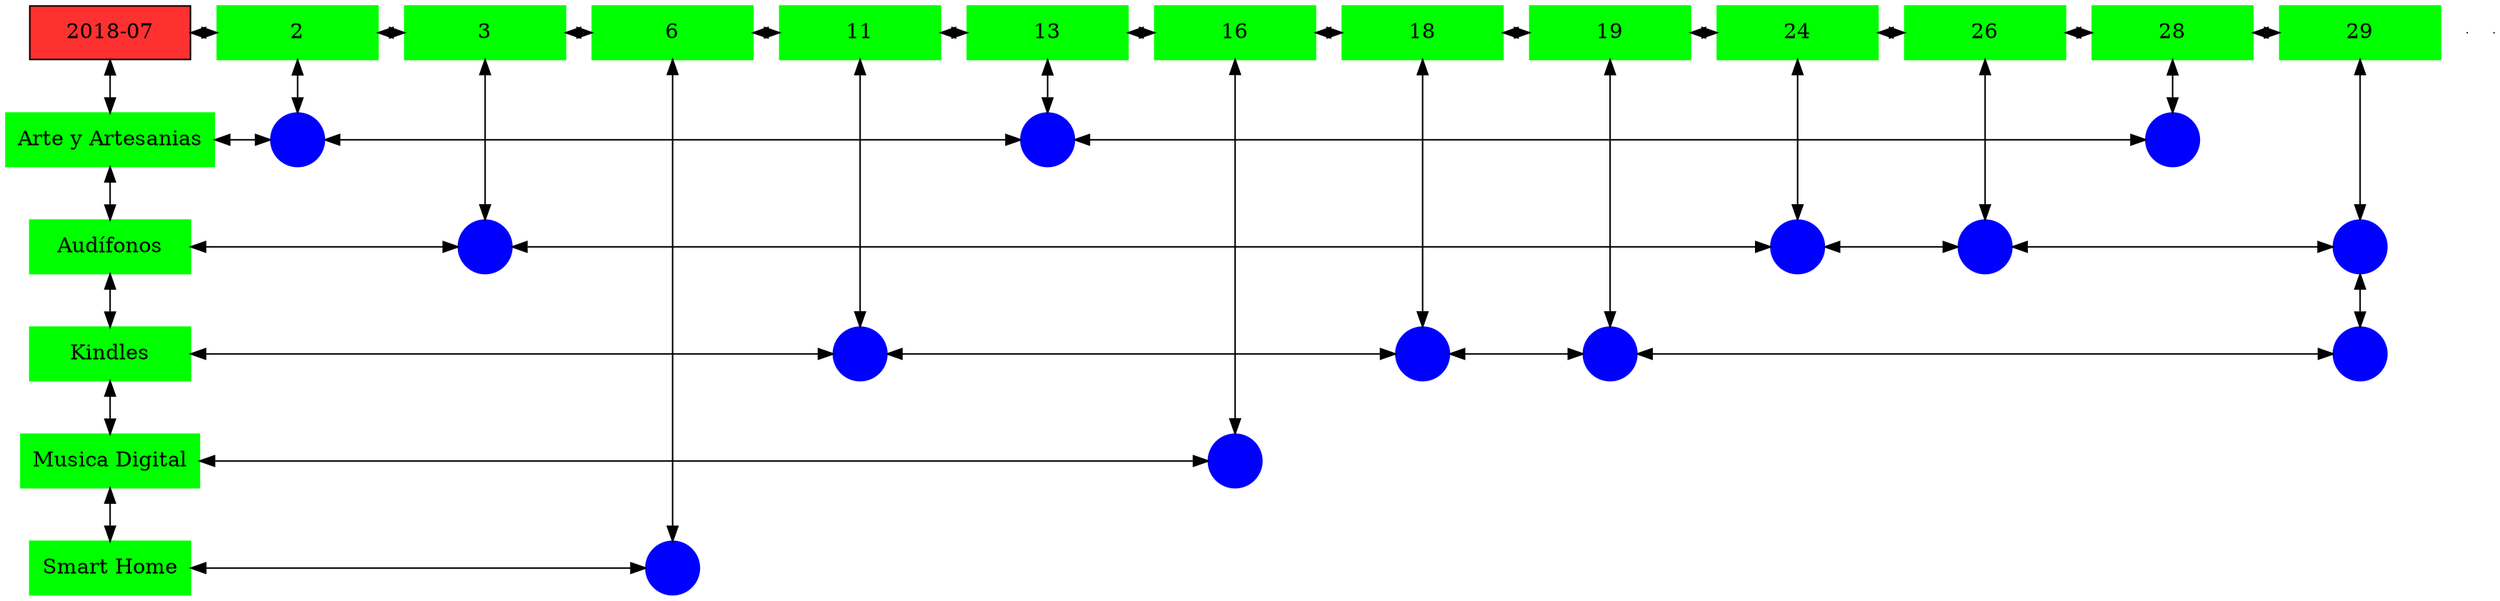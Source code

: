 digraph G{
node[shape="box"];
nodeMt[ label = "2018-07", width = 1.5, style = filled, fillcolor = firebrick1, group = 1 ];
e0[ shape = point, width = 0 ];
e1[ shape = point, width = 0 ];
node0xc0021cb8b0[label="2",color=green,style =filled,width = 1.5 group=2];
nodeMt->node0xc0021cb8b0[dir="both"];
{rank=same;nodeMt;node0xc0021cb8b0;}
node0xc002284e10[label="3",color=green,style =filled,width = 1.5 group=3];
node0xc0021cb8b0->node0xc002284e10[dir="both"];
{rank=same;node0xc0021cb8b0;node0xc002284e10;}
node0xc001ee52c0[label="6",color=green,style =filled,width = 1.5 group=6];
node0xc002284e10->node0xc001ee52c0[dir="both"];
{rank=same;node0xc002284e10;node0xc001ee52c0;}
node0xc00225c7d0[label="11",color=green,style =filled,width = 1.5 group=11];
node0xc001ee52c0->node0xc00225c7d0[dir="both"];
{rank=same;node0xc001ee52c0;node0xc00225c7d0;}
node0xc0020b1b80[label="13",color=green,style =filled,width = 1.5 group=13];
node0xc00225c7d0->node0xc0020b1b80[dir="both"];
{rank=same;node0xc00225c7d0;node0xc0020b1b80;}
node0xc002295590[label="16",color=green,style =filled,width = 1.5 group=16];
node0xc0020b1b80->node0xc002295590[dir="both"];
{rank=same;node0xc0020b1b80;node0xc002295590;}
node0xc0021fdb30[label="18",color=green,style =filled,width = 1.5 group=18];
node0xc002295590->node0xc0021fdb30[dir="both"];
{rank=same;node0xc002295590;node0xc0021fdb30;}
node0xc0022173b0[label="19",color=green,style =filled,width = 1.5 group=19];
node0xc0021fdb30->node0xc0022173b0[dir="both"];
{rank=same;node0xc0021fdb30;node0xc0022173b0;}
node0xc001f86af0[label="24",color=green,style =filled,width = 1.5 group=24];
node0xc0022173b0->node0xc001f86af0[dir="both"];
{rank=same;node0xc0022173b0;node0xc001f86af0;}
node0xc001e2ca00[label="26",color=green,style =filled,width = 1.5 group=26];
node0xc001f86af0->node0xc001e2ca00[dir="both"];
{rank=same;node0xc001f86af0;node0xc001e2ca00;}
node0xc0021b47d0[label="28",color=green,style =filled,width = 1.5 group=28];
node0xc001e2ca00->node0xc0021b47d0[dir="both"];
{rank=same;node0xc001e2ca00;node0xc0021b47d0;}
node0xc002239810[label="29",color=green,style =filled,width = 1.5 group=29];
node0xc0021b47d0->node0xc002239810[dir="both"];
{rank=same;node0xc0021b47d0;node0xc002239810;}
node0xc0020b1b30[label="Arte y Artesanias",color=green,style =filled width = 1.5 group=1];
node0xc0021c3e00[label="",color=blue,style =filled, width = 0.5 group=2 shape=circle];
node0xc0020b1b30->node0xc0021c3e00[dir="both"];
{rank=same;node0xc0020b1b30;node0xc0021c3e00;}
node0xc0020bc180[label="",color=blue,style =filled, width = 0.5 group=13 shape=circle];
node0xc0021c3e00->node0xc0020bc180[dir="both"];
{rank=same;node0xc0020bc180;node0xc0021c3e00;}
node0xc0021ad580[label="",color=blue,style =filled, width = 0.5 group=28 shape=circle];
node0xc0020bc180->node0xc0021ad580[dir="both"];
{rank=same;node0xc0021ad580;node0xc0020bc180;}
node0xc001e2c9b0[label="Audífonos",color=green,style =filled width = 1.5 group=1];
node0xc002286980[label="",color=blue,style =filled, width = 0.5 group=3 shape=circle];
node0xc001e2c9b0->node0xc002286980[dir="both"];
{rank=same;node0xc001e2c9b0;node0xc002286980;}
node0xc0021ada80[label="",color=blue,style =filled, width = 0.5 group=24 shape=circle];
node0xc002286980->node0xc0021ada80[dir="both"];
{rank=same;node0xc0021ada80;node0xc002286980;}
node0xc001e2a580[label="",color=blue,style =filled, width = 0.5 group=26 shape=circle];
node0xc0021ada80->node0xc001e2a580[dir="both"];
{rank=same;node0xc001e2a580;node0xc0021ada80;}
node0xc002246200[label="",color=blue,style =filled, width = 0.5 group=29 shape=circle];
node0xc001e2a580->node0xc002246200[dir="both"];
{rank=same;node0xc002246200;node0xc001e2a580;}
node0xc0021fdae0[label="Kindles",color=green,style =filled width = 1.5 group=1];
node0xc002258c80[label="",color=blue,style =filled, width = 0.5 group=11 shape=circle];
node0xc0021fdae0->node0xc002258c80[dir="both"];
{rank=same;node0xc0021fdae0;node0xc002258c80;}
node0xc002203300[label="",color=blue,style =filled, width = 0.5 group=18 shape=circle];
node0xc002258c80->node0xc002203300[dir="both"];
{rank=same;node0xc002203300;node0xc002258c80;}
node0xc002218800[label="",color=blue,style =filled, width = 0.5 group=19 shape=circle];
node0xc002203300->node0xc002218800[dir="both"];
{rank=same;node0xc002218800;node0xc002203300;}
node0xc002259280[label="",color=blue,style =filled, width = 0.5 group=29 shape=circle];
node0xc002218800->node0xc002259280[dir="both"];
{rank=same;node0xc002259280;node0xc002218800;}
node0xc002295540[label="Musica Digital",color=green,style =filled width = 1.5 group=1];
node0xc002298d00[label="",color=blue,style =filled, width = 0.5 group=16 shape=circle];
node0xc002295540->node0xc002298d00[dir="both"];
{rank=same;node0xc002295540;node0xc002298d00;}
node0xc001ee5270[label="Smart Home",color=green,style =filled width = 1.5 group=1];
node0xc001ee2b80[label="",color=blue,style =filled, width = 0.5 group=6 shape=circle];
node0xc001ee5270->node0xc001ee2b80[dir="both"];
{rank=same;node0xc001ee5270;node0xc001ee2b80;}
node0xc0021cb8b0->node0xc0021c3e00[dir="both"];
node0xc002284e10->node0xc002286980[dir="both"];
node0xc001ee52c0->node0xc001ee2b80[dir="both"];
node0xc00225c7d0->node0xc002258c80[dir="both"];
node0xc0020b1b80->node0xc0020bc180[dir="both"];
node0xc002295590->node0xc002298d00[dir="both"];
node0xc0021fdb30->node0xc002203300[dir="both"];
node0xc0022173b0->node0xc002218800[dir="both"];
node0xc001f86af0->node0xc0021ada80[dir="both"];
node0xc001e2ca00->node0xc001e2a580[dir="both"];
node0xc0021b47d0->node0xc0021ad580[dir="both"];
node0xc002239810->node0xc002246200[dir="both"];
node0xc002246200->node0xc002259280[dir="both"];
nodeMt->node0xc0020b1b30[dir="both"];
node0xc0020b1b30->node0xc001e2c9b0[dir="both"];
node0xc001e2c9b0->node0xc0021fdae0[dir="both"];
node0xc0021fdae0->node0xc002295540[dir="both"];
node0xc002295540->node0xc001ee5270[dir="both"];
}
